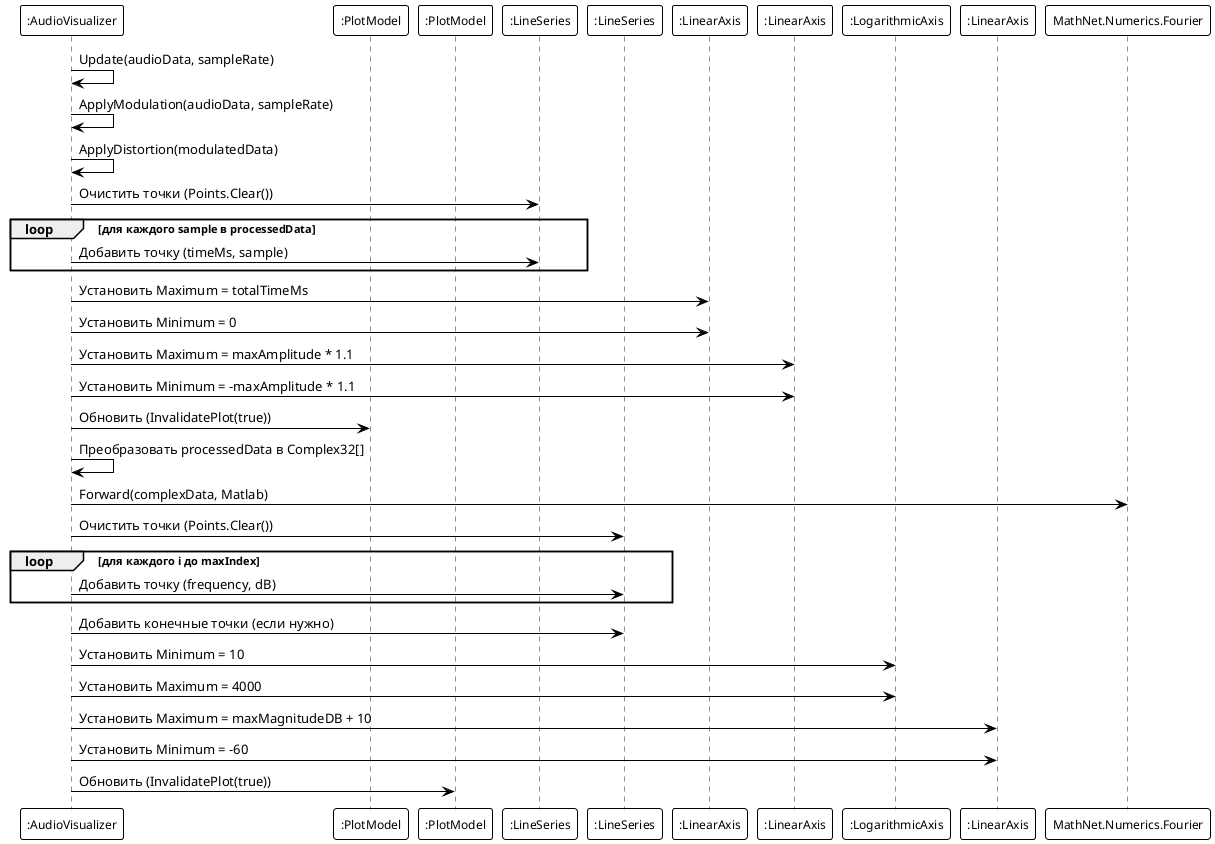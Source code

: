 @startuml SequenceDiagramAudioVisualizerUpdate

skinparam monochrome true
skinparam shadowing false
skinparam participantFontSize 12
skinparam participantFontName Arial
skinparam participantBorderThickness 1
skinparam participantBackgroundColor none
skinparam participantBorderColor black
skinparam ArrowColor black

participant ":AudioVisualizer" as AV
participant ":PlotModel" as TimePlotModel
participant ":PlotModel" as FreqPlotModel
participant ":LineSeries" as TimeLineSeries
participant ":LineSeries" as FreqLineSeries
participant ":LinearAxis" as TimeXAxis
participant ":LinearAxis" as TimeYAxis
participant ":LogarithmicAxis" as FreqXAxis
participant ":LinearAxis" as FreqYAxis
participant "MathNet.Numerics.Fourier" as Fourier

AV -> AV: Update(audioData, sampleRate)
AV -> AV: ApplyModulation(audioData, sampleRate)
AV -> AV: ApplyDistortion(modulatedData)

AV -> TimeLineSeries: Очистить точки (Points.Clear())
loop для каждого sample в processedData
    AV -> TimeLineSeries: Добавить точку (timeMs, sample)
end
AV -> TimeXAxis: Установить Maximum = totalTimeMs
AV -> TimeXAxis: Установить Minimum = 0
AV -> TimeYAxis: Установить Maximum = maxAmplitude * 1.1
AV -> TimeYAxis: Установить Minimum = -maxAmplitude * 1.1
AV -> TimePlotModel: Обновить (InvalidatePlot(true))

AV -> AV: Преобразовать processedData в Complex32[]
AV -> Fourier: Forward(complexData, Matlab)

AV -> FreqLineSeries: Очистить точки (Points.Clear())
loop для каждого i до maxIndex
    AV -> FreqLineSeries: Добавить точку (frequency, dB)
end
AV -> FreqLineSeries: Добавить конечные точки (если нужно)
AV -> FreqXAxis: Установить Minimum = 10
AV -> FreqXAxis: Установить Maximum = 4000
AV -> FreqYAxis: Установить Maximum = maxMagnitudeDB + 10
AV -> FreqYAxis: Установить Minimum = -60
AV -> FreqPlotModel: Обновить (InvalidatePlot(true))

@enduml